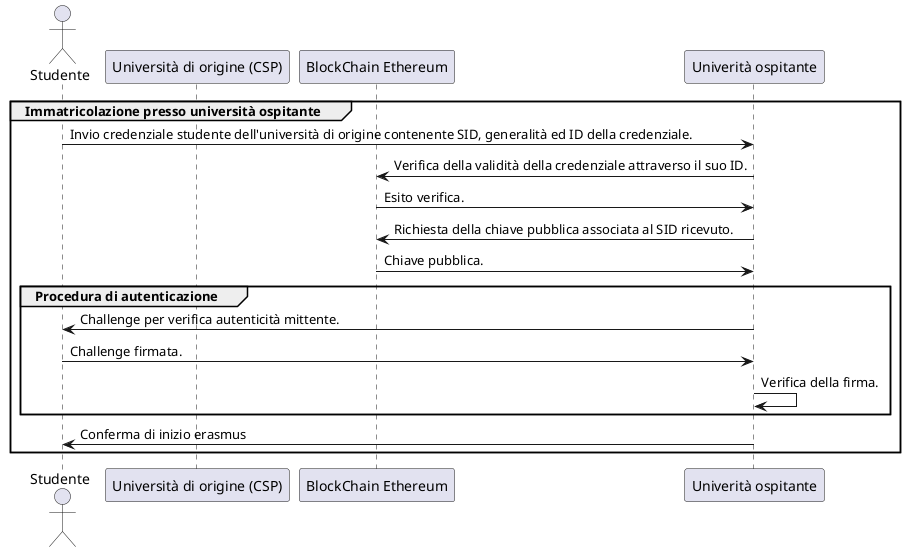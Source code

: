 @startuml ImmatricolazioneEstera
    actor Studente as s
    participant "Università di origine (CSP)" as uorigin
    participant "BlockChain Ethereum" as ether
    participant "Univerità ospitante" as uosp

    group Immatricolazione presso università ospitante
        s -> uosp : Invio credenziale studente dell'università di origine contenente SID, generalità ed ID della credenziale.
        uosp -> ether : Verifica della validità della credenziale attraverso il suo ID.
        ether -> uosp : Esito verifica.

        uosp -> ether : Richiesta della chiave pubblica associata al SID ricevuto.
        ether -> uosp : Chiave pubblica.

        group Procedura di autenticazione
            uosp -> s : Challenge per verifica autenticità mittente.
            s -> uosp : Challenge firmata.
            uosp -> uosp : Verifica della firma.
        end

        uosp -> s : Conferma di inizio erasmus
    end
@enduml